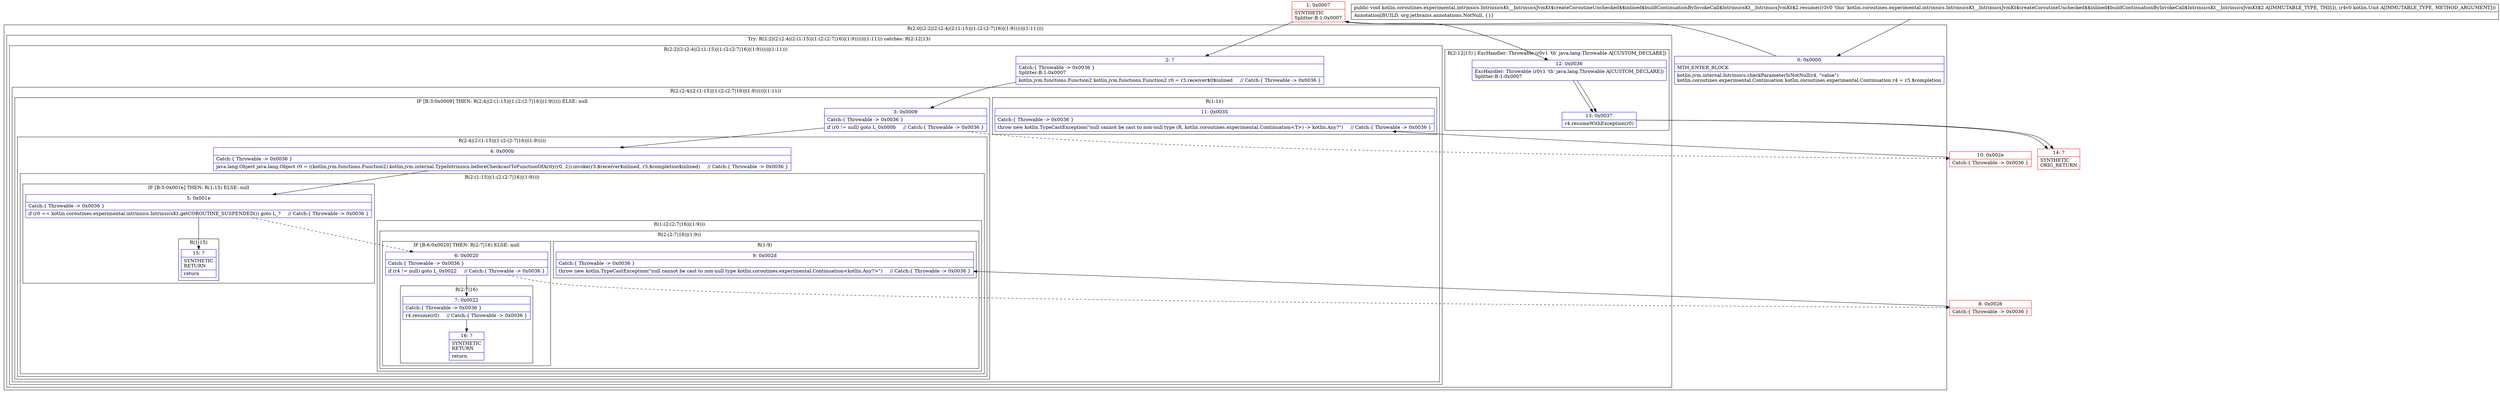 digraph "CFG forkotlin.coroutines.experimental.intrinsics.IntrinsicsKt__IntrinsicsJvmKt$createCoroutineUnchecked$$inlined$buildContinuationByInvokeCall$IntrinsicsKt__IntrinsicsJvmKt$2.resume(Lkotlin\/Unit;)V" {
subgraph cluster_Region_1124671876 {
label = "R(2:0|(2:2|(2:(2:4|(2:(1:15)|(1:(2:(2:7|16)|(1:9)))))|(1:11))))";
node [shape=record,color=blue];
Node_0 [shape=record,label="{0\:\ 0x0000|MTH_ENTER_BLOCK\l|kotlin.jvm.internal.Intrinsics.checkParameterIsNotNull(r4, \"value\")\lkotlin.coroutines.experimental.Continuation kotlin.coroutines.experimental.Continuation r4 = r3.$completion\l}"];
subgraph cluster_TryCatchRegion_2070835922 {
label = "Try: R(2:2|(2:(2:4|(2:(1:15)|(1:(2:(2:7|16)|(1:9)))))|(1:11))) catches: R(2:12|13)";
node [shape=record,color=blue];
subgraph cluster_Region_92329923 {
label = "R(2:2|(2:(2:4|(2:(1:15)|(1:(2:(2:7|16)|(1:9)))))|(1:11)))";
node [shape=record,color=blue];
Node_2 [shape=record,label="{2\:\ ?|Catch:\{ Throwable \-\> 0x0036 \}\lSplitter:B:1:0x0007\l|kotlin.jvm.functions.Function2 kotlin.jvm.functions.Function2 r0 = r3.receiver$0$inlined     \/\/ Catch:\{ Throwable \-\> 0x0036 \}\l}"];
subgraph cluster_Region_981448673 {
label = "R(2:(2:4|(2:(1:15)|(1:(2:(2:7|16)|(1:9)))))|(1:11))";
node [shape=record,color=blue];
subgraph cluster_IfRegion_1904662371 {
label = "IF [B:3:0x0009] THEN: R(2:4|(2:(1:15)|(1:(2:(2:7|16)|(1:9))))) ELSE: null";
node [shape=record,color=blue];
Node_3 [shape=record,label="{3\:\ 0x0009|Catch:\{ Throwable \-\> 0x0036 \}\l|if (r0 != null) goto L_0x000b     \/\/ Catch:\{ Throwable \-\> 0x0036 \}\l}"];
subgraph cluster_Region_1955079147 {
label = "R(2:4|(2:(1:15)|(1:(2:(2:7|16)|(1:9)))))";
node [shape=record,color=blue];
Node_4 [shape=record,label="{4\:\ 0x000b|Catch:\{ Throwable \-\> 0x0036 \}\l|java.lang.Object java.lang.Object r0 = ((kotlin.jvm.functions.Function2) kotlin.jvm.internal.TypeIntrinsics.beforeCheckcastToFunctionOfArity(r0, 2)).invoke(r3.$receiver$inlined, r3.$completion$inlined)     \/\/ Catch:\{ Throwable \-\> 0x0036 \}\l}"];
subgraph cluster_Region_1808082007 {
label = "R(2:(1:15)|(1:(2:(2:7|16)|(1:9))))";
node [shape=record,color=blue];
subgraph cluster_IfRegion_98782631 {
label = "IF [B:5:0x001e] THEN: R(1:15) ELSE: null";
node [shape=record,color=blue];
Node_5 [shape=record,label="{5\:\ 0x001e|Catch:\{ Throwable \-\> 0x0036 \}\l|if (r0 == kotlin.coroutines.experimental.intrinsics.IntrinsicsKt.getCOROUTINE_SUSPENDED()) goto L_?     \/\/ Catch:\{ Throwable \-\> 0x0036 \}\l}"];
subgraph cluster_Region_605549720 {
label = "R(1:15)";
node [shape=record,color=blue];
Node_15 [shape=record,label="{15\:\ ?|SYNTHETIC\lRETURN\l|return\l}"];
}
}
subgraph cluster_Region_753396266 {
label = "R(1:(2:(2:7|16)|(1:9)))";
node [shape=record,color=blue];
subgraph cluster_Region_1809879272 {
label = "R(2:(2:7|16)|(1:9))";
node [shape=record,color=blue];
subgraph cluster_IfRegion_2137088610 {
label = "IF [B:6:0x0020] THEN: R(2:7|16) ELSE: null";
node [shape=record,color=blue];
Node_6 [shape=record,label="{6\:\ 0x0020|Catch:\{ Throwable \-\> 0x0036 \}\l|if (r4 != null) goto L_0x0022     \/\/ Catch:\{ Throwable \-\> 0x0036 \}\l}"];
subgraph cluster_Region_742734281 {
label = "R(2:7|16)";
node [shape=record,color=blue];
Node_7 [shape=record,label="{7\:\ 0x0022|Catch:\{ Throwable \-\> 0x0036 \}\l|r4.resume(r0)     \/\/ Catch:\{ Throwable \-\> 0x0036 \}\l}"];
Node_16 [shape=record,label="{16\:\ ?|SYNTHETIC\lRETURN\l|return\l}"];
}
}
subgraph cluster_Region_692450911 {
label = "R(1:9)";
node [shape=record,color=blue];
Node_9 [shape=record,label="{9\:\ 0x002d|Catch:\{ Throwable \-\> 0x0036 \}\l|throw new kotlin.TypeCastException(\"null cannot be cast to non\-null type kotlin.coroutines.experimental.Continuation\<kotlin.Any?\>\")     \/\/ Catch:\{ Throwable \-\> 0x0036 \}\l}"];
}
}
}
}
}
}
subgraph cluster_Region_846030043 {
label = "R(1:11)";
node [shape=record,color=blue];
Node_11 [shape=record,label="{11\:\ 0x0035|Catch:\{ Throwable \-\> 0x0036 \}\l|throw new kotlin.TypeCastException(\"null cannot be cast to non\-null type (R, kotlin.coroutines.experimental.Continuation\<T\>) \-\> kotlin.Any?\")     \/\/ Catch:\{ Throwable \-\> 0x0036 \}\l}"];
}
}
}
subgraph cluster_Region_261083831 {
label = "R(2:12|13) | ExcHandler: Throwable (r0v1 'th' java.lang.Throwable A[CUSTOM_DECLARE])\l";
node [shape=record,color=blue];
Node_12 [shape=record,label="{12\:\ 0x0036|ExcHandler: Throwable (r0v1 'th' java.lang.Throwable A[CUSTOM_DECLARE])\lSplitter:B:1:0x0007\l}"];
Node_13 [shape=record,label="{13\:\ 0x0037|r4.resumeWithException(r0)\l}"];
}
}
}
subgraph cluster_Region_261083831 {
label = "R(2:12|13) | ExcHandler: Throwable (r0v1 'th' java.lang.Throwable A[CUSTOM_DECLARE])\l";
node [shape=record,color=blue];
Node_12 [shape=record,label="{12\:\ 0x0036|ExcHandler: Throwable (r0v1 'th' java.lang.Throwable A[CUSTOM_DECLARE])\lSplitter:B:1:0x0007\l}"];
Node_13 [shape=record,label="{13\:\ 0x0037|r4.resumeWithException(r0)\l}"];
}
Node_1 [shape=record,color=red,label="{1\:\ 0x0007|SYNTHETIC\lSplitter:B:1:0x0007\l}"];
Node_8 [shape=record,color=red,label="{8\:\ 0x0026|Catch:\{ Throwable \-\> 0x0036 \}\l}"];
Node_10 [shape=record,color=red,label="{10\:\ 0x002e|Catch:\{ Throwable \-\> 0x0036 \}\l}"];
Node_14 [shape=record,color=red,label="{14\:\ ?|SYNTHETIC\lORIG_RETURN\l}"];
MethodNode[shape=record,label="{public void kotlin.coroutines.experimental.intrinsics.IntrinsicsKt__IntrinsicsJvmKt$createCoroutineUnchecked$$inlined$buildContinuationByInvokeCall$IntrinsicsKt__IntrinsicsJvmKt$2.resume((r3v0 'this' kotlin.coroutines.experimental.intrinsics.IntrinsicsKt__IntrinsicsJvmKt$createCoroutineUnchecked$$inlined$buildContinuationByInvokeCall$IntrinsicsKt__IntrinsicsJvmKt$2 A[IMMUTABLE_TYPE, THIS]), (r4v0 kotlin.Unit A[IMMUTABLE_TYPE, METHOD_ARGUMENT]))  | Annotation[BUILD, org.jetbrains.annotations.NotNull, \{\}]\l}"];
MethodNode -> Node_0;
Node_0 -> Node_1;
Node_2 -> Node_3;
Node_3 -> Node_4;
Node_3 -> Node_10[style=dashed];
Node_4 -> Node_5;
Node_5 -> Node_6[style=dashed];
Node_5 -> Node_15;
Node_6 -> Node_7;
Node_6 -> Node_8[style=dashed];
Node_7 -> Node_16;
Node_12 -> Node_13;
Node_13 -> Node_14;
Node_12 -> Node_13;
Node_13 -> Node_14;
Node_1 -> Node_2;
Node_1 -> Node_12;
Node_8 -> Node_9;
Node_10 -> Node_11;
}

